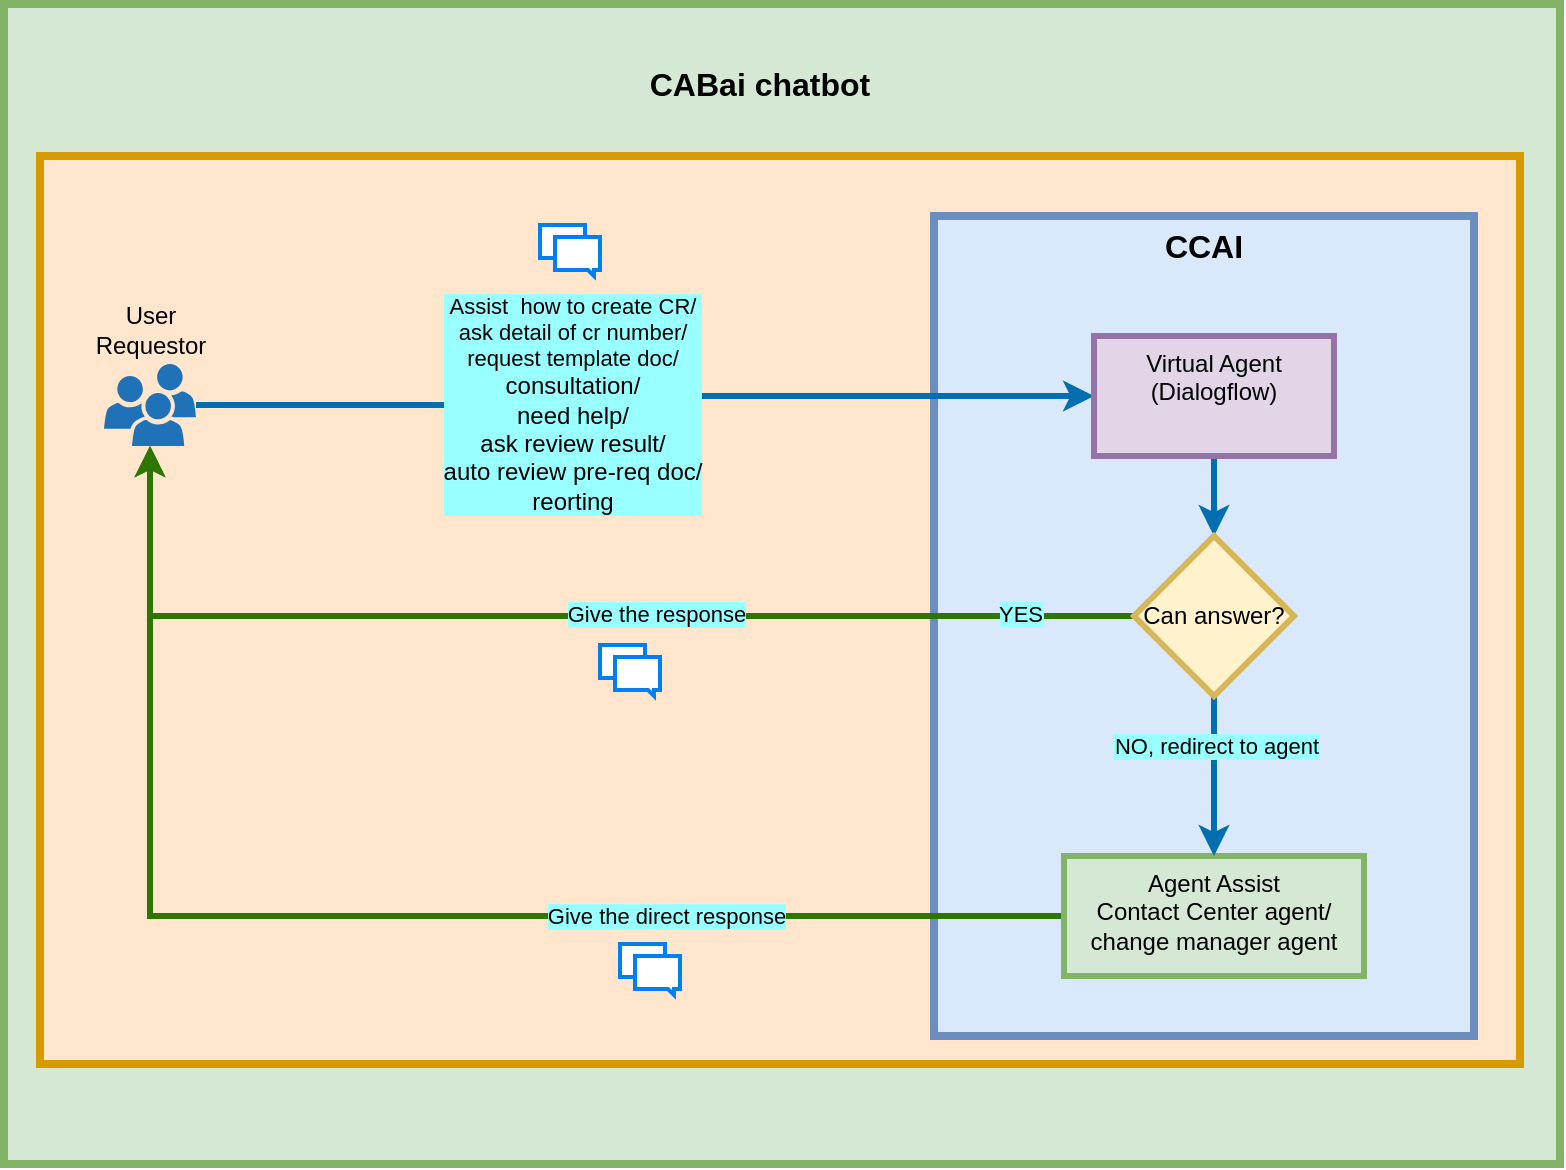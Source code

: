 <mxfile version="22.1.5" type="github">
  <diagram name="Page-1" id="_4RhQsaLEIcMZUvpXe1u">
    <mxGraphModel dx="1042" dy="543" grid="1" gridSize="10" guides="1" tooltips="1" connect="1" arrows="1" fold="1" page="1" pageScale="1" pageWidth="850" pageHeight="1100" math="0" shadow="0">
      <root>
        <mxCell id="0" />
        <mxCell id="1" parent="0" />
        <mxCell id="609UB_5nZvNRpZ_Gh5ap-8" value="" style="rounded=0;whiteSpace=wrap;html=1;fillColor=#d5e8d4;strokeColor=#82b366;strokeWidth=4;" vertex="1" parent="1">
          <mxGeometry x="22" y="60" width="778" height="580" as="geometry" />
        </mxCell>
        <mxCell id="609UB_5nZvNRpZ_Gh5ap-10" value="" style="rounded=0;whiteSpace=wrap;html=1;fillColor=#ffe6cc;strokeColor=#d79b00;strokeWidth=4;" vertex="1" parent="1">
          <mxGeometry x="40" y="136" width="740" height="454" as="geometry" />
        </mxCell>
        <mxCell id="MFfRlPMHt3bNwRhRdUh6-9" value="" style="rounded=0;whiteSpace=wrap;html=1;fillColor=#dae8fc;strokeColor=#6c8ebf;strokeWidth=4;" parent="1" vertex="1">
          <mxGeometry x="487" y="166" width="270" height="410" as="geometry" />
        </mxCell>
        <mxCell id="MFfRlPMHt3bNwRhRdUh6-3" value="" style="edgeStyle=orthogonalEdgeStyle;rounded=0;orthogonalLoop=1;jettySize=auto;html=1;startArrow=none;startFill=0;fillColor=#1ba1e2;strokeColor=#006EAF;strokeWidth=3;" parent="1" source="609UB_5nZvNRpZ_Gh5ap-12" target="MFfRlPMHt3bNwRhRdUh6-2" edge="1">
          <mxGeometry relative="1" as="geometry">
            <mxPoint x="97" y="256" as="sourcePoint" />
          </mxGeometry>
        </mxCell>
        <mxCell id="MFfRlPMHt3bNwRhRdUh6-4" value="Assist&amp;nbsp; how to create CR/&lt;br&gt;ask detail of cr number/&lt;br&gt;request template doc/&lt;br style=&quot;border-color: var(--border-color); font-size: 12px;&quot;&gt;&lt;span style=&quot;font-size: 12px;&quot;&gt;consultation/&lt;br&gt;need help/&lt;br&gt;ask review result/&lt;br&gt;auto review pre-req doc/&lt;br&gt;reorting&lt;/span&gt;" style="edgeLabel;html=1;align=center;verticalAlign=middle;resizable=0;points=[];labelBackgroundColor=#99FFFF;" parent="MFfRlPMHt3bNwRhRdUh6-3" vertex="1" connectable="0">
          <mxGeometry x="-0.173" y="1" relative="1" as="geometry">
            <mxPoint as="offset" />
          </mxGeometry>
        </mxCell>
        <mxCell id="609UB_5nZvNRpZ_Gh5ap-2" style="edgeStyle=orthogonalEdgeStyle;rounded=0;orthogonalLoop=1;jettySize=auto;html=1;entryX=0.5;entryY=0;entryDx=0;entryDy=0;fillColor=#1ba1e2;strokeColor=#006EAF;strokeWidth=3;" edge="1" parent="1" source="MFfRlPMHt3bNwRhRdUh6-2" target="609UB_5nZvNRpZ_Gh5ap-1">
          <mxGeometry relative="1" as="geometry" />
        </mxCell>
        <mxCell id="MFfRlPMHt3bNwRhRdUh6-2" value="Virtual Agent&lt;br&gt;(Dialogflow)" style="whiteSpace=wrap;html=1;verticalAlign=top;strokeWidth=3;fillColor=#e1d5e7;strokeColor=#9673a6;" parent="1" vertex="1">
          <mxGeometry x="567" y="226" width="120" height="60" as="geometry" />
        </mxCell>
        <mxCell id="MFfRlPMHt3bNwRhRdUh6-8" style="edgeStyle=orthogonalEdgeStyle;rounded=0;orthogonalLoop=1;jettySize=auto;html=1;fillColor=#60a917;strokeColor=#2D7600;strokeWidth=3;" parent="1" source="MFfRlPMHt3bNwRhRdUh6-6" target="609UB_5nZvNRpZ_Gh5ap-12" edge="1">
          <mxGeometry relative="1" as="geometry">
            <mxPoint x="82" y="286" as="targetPoint" />
          </mxGeometry>
        </mxCell>
        <mxCell id="609UB_5nZvNRpZ_Gh5ap-11" value="Give the direct response" style="edgeLabel;html=1;align=center;verticalAlign=middle;resizable=0;points=[];labelBackgroundColor=#99FFFF;" vertex="1" connectable="0" parent="MFfRlPMHt3bNwRhRdUh6-8">
          <mxGeometry x="-0.425" relative="1" as="geometry">
            <mxPoint as="offset" />
          </mxGeometry>
        </mxCell>
        <mxCell id="MFfRlPMHt3bNwRhRdUh6-6" value="Agent Assist&lt;br&gt;Contact Center agent/&lt;br&gt;change manager agent" style="whiteSpace=wrap;html=1;verticalAlign=top;strokeWidth=3;fillColor=#d5e8d4;strokeColor=#82b366;" parent="1" vertex="1">
          <mxGeometry x="552" y="486" width="150" height="60" as="geometry" />
        </mxCell>
        <mxCell id="MFfRlPMHt3bNwRhRdUh6-10" value="CCAI" style="text;html=1;strokeColor=none;fillColor=none;align=center;verticalAlign=middle;whiteSpace=wrap;rounded=0;strokeWidth=1;fontStyle=1;fontSize=16;" parent="1" vertex="1">
          <mxGeometry x="592" y="166" width="60" height="30" as="geometry" />
        </mxCell>
        <mxCell id="609UB_5nZvNRpZ_Gh5ap-3" style="edgeStyle=orthogonalEdgeStyle;rounded=0;orthogonalLoop=1;jettySize=auto;html=1;fillColor=#60a917;strokeColor=#2D7600;strokeWidth=3;" edge="1" parent="1" source="609UB_5nZvNRpZ_Gh5ap-1" target="609UB_5nZvNRpZ_Gh5ap-12">
          <mxGeometry relative="1" as="geometry">
            <mxPoint x="82" y="286" as="targetPoint" />
          </mxGeometry>
        </mxCell>
        <mxCell id="609UB_5nZvNRpZ_Gh5ap-5" value="Give the response" style="edgeLabel;html=1;align=center;verticalAlign=middle;resizable=0;points=[];labelBackgroundColor=#99FFFF;" vertex="1" connectable="0" parent="609UB_5nZvNRpZ_Gh5ap-3">
          <mxGeometry x="-0.169" y="-1" relative="1" as="geometry">
            <mxPoint as="offset" />
          </mxGeometry>
        </mxCell>
        <mxCell id="609UB_5nZvNRpZ_Gh5ap-6" value="YES" style="edgeLabel;html=1;align=center;verticalAlign=middle;resizable=0;points=[];labelBackgroundColor=#99FFFF;" vertex="1" connectable="0" parent="609UB_5nZvNRpZ_Gh5ap-3">
          <mxGeometry x="-0.801" y="-1" relative="1" as="geometry">
            <mxPoint as="offset" />
          </mxGeometry>
        </mxCell>
        <mxCell id="609UB_5nZvNRpZ_Gh5ap-4" style="edgeStyle=orthogonalEdgeStyle;rounded=0;orthogonalLoop=1;jettySize=auto;html=1;entryX=0.5;entryY=0;entryDx=0;entryDy=0;fillColor=#1ba1e2;strokeColor=#006EAF;strokeWidth=3;" edge="1" parent="1" source="609UB_5nZvNRpZ_Gh5ap-1" target="MFfRlPMHt3bNwRhRdUh6-6">
          <mxGeometry relative="1" as="geometry" />
        </mxCell>
        <mxCell id="609UB_5nZvNRpZ_Gh5ap-7" value="NO, redirect to agent" style="edgeLabel;html=1;align=center;verticalAlign=middle;resizable=0;points=[];labelBackgroundColor=#99FFFF;" vertex="1" connectable="0" parent="609UB_5nZvNRpZ_Gh5ap-4">
          <mxGeometry x="-0.39" y="1" relative="1" as="geometry">
            <mxPoint as="offset" />
          </mxGeometry>
        </mxCell>
        <mxCell id="609UB_5nZvNRpZ_Gh5ap-1" value="Can answer?" style="rhombus;whiteSpace=wrap;html=1;strokeWidth=3;fillColor=#fff2cc;strokeColor=#d6b656;" vertex="1" parent="1">
          <mxGeometry x="587" y="326" width="80" height="80" as="geometry" />
        </mxCell>
        <mxCell id="609UB_5nZvNRpZ_Gh5ap-9" value="CABai chatbot" style="text;html=1;strokeColor=none;fillColor=none;align=center;verticalAlign=middle;whiteSpace=wrap;rounded=0;strokeWidth=1;fontStyle=1;fontSize=16;" vertex="1" parent="1">
          <mxGeometry x="340" y="70" width="120" height="60" as="geometry" />
        </mxCell>
        <mxCell id="609UB_5nZvNRpZ_Gh5ap-12" value="User&lt;br&gt;Requestor" style="sketch=0;pointerEvents=1;shadow=0;dashed=0;html=1;strokeColor=none;labelPosition=center;verticalLabelPosition=top;verticalAlign=bottom;outlineConnect=0;align=center;shape=mxgraph.office.users.users;fillColor=#2072B8;" vertex="1" parent="1">
          <mxGeometry x="72" y="240" width="46" height="41" as="geometry" />
        </mxCell>
        <mxCell id="609UB_5nZvNRpZ_Gh5ap-13" value="" style="html=1;verticalLabelPosition=bottom;align=center;labelBackgroundColor=#ffffff;verticalAlign=top;strokeWidth=2;strokeColor=#0080F0;shadow=0;dashed=0;shape=mxgraph.ios7.icons.messages;" vertex="1" parent="1">
          <mxGeometry x="290" y="170.5" width="30" height="25.5" as="geometry" />
        </mxCell>
        <mxCell id="609UB_5nZvNRpZ_Gh5ap-14" value="" style="html=1;verticalLabelPosition=bottom;align=center;labelBackgroundColor=#ffffff;verticalAlign=top;strokeWidth=2;strokeColor=#0080F0;shadow=0;dashed=0;shape=mxgraph.ios7.icons.messages;" vertex="1" parent="1">
          <mxGeometry x="320" y="380.5" width="30" height="25.5" as="geometry" />
        </mxCell>
        <mxCell id="609UB_5nZvNRpZ_Gh5ap-15" value="" style="html=1;verticalLabelPosition=bottom;align=center;labelBackgroundColor=#ffffff;verticalAlign=top;strokeWidth=2;strokeColor=#0080F0;shadow=0;dashed=0;shape=mxgraph.ios7.icons.messages;" vertex="1" parent="1">
          <mxGeometry x="330" y="530" width="30" height="25.5" as="geometry" />
        </mxCell>
      </root>
    </mxGraphModel>
  </diagram>
</mxfile>
